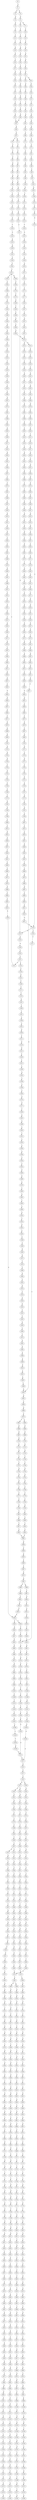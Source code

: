 strict digraph  {
	S0 -> S1 [ label = C ];
	S1 -> S2 [ label = C ];
	S1 -> S3 [ label = T ];
	S2 -> S4 [ label = G ];
	S3 -> S5 [ label = G ];
	S4 -> S6 [ label = G ];
	S5 -> S7 [ label = G ];
	S5 -> S8 [ label = C ];
	S6 -> S9 [ label = C ];
	S7 -> S10 [ label = C ];
	S8 -> S11 [ label = C ];
	S9 -> S12 [ label = C ];
	S10 -> S13 [ label = C ];
	S11 -> S14 [ label = C ];
	S12 -> S15 [ label = C ];
	S13 -> S16 [ label = C ];
	S14 -> S17 [ label = T ];
	S15 -> S18 [ label = A ];
	S16 -> S19 [ label = A ];
	S17 -> S20 [ label = A ];
	S18 -> S21 [ label = G ];
	S19 -> S22 [ label = G ];
	S20 -> S23 [ label = G ];
	S21 -> S24 [ label = T ];
	S22 -> S25 [ label = G ];
	S23 -> S26 [ label = G ];
	S24 -> S27 [ label = T ];
	S25 -> S28 [ label = T ];
	S26 -> S29 [ label = T ];
	S27 -> S30 [ label = G ];
	S28 -> S31 [ label = G ];
	S29 -> S32 [ label = G ];
	S30 -> S33 [ label = T ];
	S31 -> S34 [ label = C ];
	S31 -> S35 [ label = G ];
	S32 -> S36 [ label = T ];
	S33 -> S37 [ label = G ];
	S34 -> S38 [ label = G ];
	S35 -> S39 [ label = G ];
	S36 -> S40 [ label = G ];
	S37 -> S41 [ label = C ];
	S38 -> S42 [ label = C ];
	S39 -> S43 [ label = C ];
	S40 -> S44 [ label = C ];
	S41 -> S45 [ label = G ];
	S42 -> S46 [ label = G ];
	S43 -> S47 [ label = T ];
	S44 -> S48 [ label = G ];
	S45 -> S49 [ label = T ];
	S46 -> S50 [ label = T ];
	S47 -> S51 [ label = T ];
	S48 -> S52 [ label = T ];
	S49 -> S53 [ label = C ];
	S50 -> S54 [ label = C ];
	S51 -> S55 [ label = C ];
	S52 -> S56 [ label = C ];
	S53 -> S57 [ label = G ];
	S54 -> S58 [ label = G ];
	S55 -> S59 [ label = G ];
	S56 -> S60 [ label = G ];
	S57 -> S61 [ label = A ];
	S58 -> S62 [ label = T ];
	S59 -> S63 [ label = A ];
	S60 -> S61 [ label = A ];
	S61 -> S64 [ label = A ];
	S62 -> S65 [ label = G ];
	S63 -> S66 [ label = A ];
	S64 -> S67 [ label = C ];
	S65 -> S68 [ label = C ];
	S66 -> S69 [ label = C ];
	S67 -> S70 [ label = C ];
	S67 -> S71 [ label = A ];
	S68 -> S72 [ label = A ];
	S69 -> S73 [ label = A ];
	S70 -> S74 [ label = T ];
	S71 -> S75 [ label = C ];
	S72 -> S76 [ label = T ];
	S73 -> S77 [ label = C ];
	S74 -> S78 [ label = T ];
	S75 -> S79 [ label = C ];
	S76 -> S80 [ label = C ];
	S77 -> S81 [ label = G ];
	S78 -> S82 [ label = C ];
	S79 -> S83 [ label = C ];
	S80 -> S84 [ label = C ];
	S81 -> S85 [ label = C ];
	S82 -> S86 [ label = G ];
	S83 -> S87 [ label = G ];
	S84 -> S88 [ label = G ];
	S85 -> S89 [ label = G ];
	S86 -> S90 [ label = T ];
	S87 -> S91 [ label = T ];
	S88 -> S92 [ label = C ];
	S89 -> S93 [ label = C ];
	S90 -> S94 [ label = A ];
	S91 -> S95 [ label = A ];
	S92 -> S96 [ label = A ];
	S93 -> S97 [ label = A ];
	S94 -> S98 [ label = C ];
	S95 -> S99 [ label = C ];
	S96 -> S100 [ label = C ];
	S97 -> S101 [ label = C ];
	S98 -> S102 [ label = T ];
	S99 -> S103 [ label = G ];
	S100 -> S104 [ label = G ];
	S101 -> S105 [ label = G ];
	S102 -> S106 [ label = T ];
	S103 -> S107 [ label = T ];
	S104 -> S108 [ label = T ];
	S105 -> S109 [ label = T ];
	S106 -> S110 [ label = C ];
	S107 -> S111 [ label = C ];
	S108 -> S112 [ label = C ];
	S109 -> S113 [ label = C ];
	S110 -> S114 [ label = A ];
	S111 -> S115 [ label = C ];
	S112 -> S116 [ label = G ];
	S113 -> S117 [ label = C ];
	S114 -> S118 [ label = A ];
	S115 -> S119 [ label = A ];
	S116 -> S120 [ label = A ];
	S117 -> S121 [ label = A ];
	S118 -> S122 [ label = G ];
	S119 -> S123 [ label = G ];
	S120 -> S124 [ label = G ];
	S121 -> S125 [ label = G ];
	S122 -> S126 [ label = C ];
	S123 -> S127 [ label = C ];
	S124 -> S128 [ label = C ];
	S125 -> S129 [ label = C ];
	S126 -> S130 [ label = G ];
	S127 -> S131 [ label = G ];
	S128 -> S132 [ label = G ];
	S129 -> S133 [ label = T ];
	S129 -> S131 [ label = G ];
	S130 -> S134 [ label = A ];
	S131 -> S135 [ label = A ];
	S132 -> S136 [ label = A ];
	S133 -> S137 [ label = T ];
	S134 -> S138 [ label = G ];
	S135 -> S139 [ label = G ];
	S136 -> S140 [ label = G ];
	S137 -> S141 [ label = C ];
	S138 -> S142 [ label = T ];
	S139 -> S143 [ label = T ];
	S140 -> S144 [ label = T ];
	S141 -> S145 [ label = A ];
	S142 -> S146 [ label = C ];
	S143 -> S147 [ label = C ];
	S144 -> S148 [ label = C ];
	S145 -> S149 [ label = C ];
	S146 -> S150 [ label = C ];
	S147 -> S151 [ label = C ];
	S147 -> S152 [ label = T ];
	S148 -> S153 [ label = G ];
	S149 -> S154 [ label = G ];
	S150 -> S155 [ label = C ];
	S151 -> S155 [ label = C ];
	S152 -> S156 [ label = C ];
	S153 -> S157 [ label = A ];
	S154 -> S158 [ label = C ];
	S155 -> S159 [ label = T ];
	S155 -> S160 [ label = G ];
	S156 -> S161 [ label = G ];
	S157 -> S162 [ label = A ];
	S158 -> S163 [ label = C ];
	S159 -> S164 [ label = C ];
	S160 -> S165 [ label = C ];
	S161 -> S166 [ label = T ];
	S162 -> S167 [ label = C ];
	S163 -> S168 [ label = C ];
	S164 -> S169 [ label = C ];
	S165 -> S170 [ label = C ];
	S166 -> S171 [ label = C ];
	S167 -> S172 [ label = C ];
	S168 -> S173 [ label = T ];
	S169 -> S174 [ label = G ];
	S170 -> S175 [ label = T ];
	S171 -> S176 [ label = T ];
	S172 -> S177 [ label = T ];
	S173 -> S178 [ label = T ];
	S174 -> S179 [ label = G ];
	S175 -> S180 [ label = G ];
	S176 -> S181 [ label = G ];
	S177 -> S182 [ label = G ];
	S178 -> S183 [ label = C ];
	S179 -> S184 [ label = T ];
	S180 -> S185 [ label = T ];
	S181 -> S186 [ label = T ];
	S182 -> S187 [ label = T ];
	S183 -> S188 [ label = A ];
	S184 -> S189 [ label = C ];
	S185 -> S190 [ label = C ];
	S186 -> S191 [ label = T ];
	S187 -> S192 [ label = C ];
	S188 -> S193 [ label = T ];
	S189 -> S194 [ label = T ];
	S190 -> S195 [ label = G ];
	S191 -> S196 [ label = C ];
	S192 -> S197 [ label = G ];
	S193 -> S198 [ label = C ];
	S194 -> S199 [ label = G ];
	S195 -> S200 [ label = C ];
	S196 -> S201 [ label = C ];
	S197 -> S202 [ label = C ];
	S198 -> S203 [ label = C ];
	S199 -> S204 [ label = G ];
	S200 -> S205 [ label = G ];
	S201 -> S206 [ label = G ];
	S202 -> S207 [ label = G ];
	S203 -> S208 [ label = A ];
	S204 -> S209 [ label = A ];
	S205 -> S210 [ label = C ];
	S206 -> S211 [ label = T ];
	S207 -> S210 [ label = C ];
	S208 -> S212 [ label = G ];
	S209 -> S213 [ label = G ];
	S210 -> S214 [ label = G ];
	S210 -> S215 [ label = A ];
	S211 -> S216 [ label = G ];
	S212 -> S217 [ label = A ];
	S213 -> S218 [ label = G ];
	S214 -> S219 [ label = A ];
	S215 -> S220 [ label = A ];
	S216 -> S221 [ label = G ];
	S217 -> S222 [ label = A ];
	S218 -> S223 [ label = G ];
	S219 -> S224 [ label = G ];
	S220 -> S225 [ label = C ];
	S221 -> S226 [ label = C ];
	S222 -> S227 [ label = C ];
	S223 -> S228 [ label = T ];
	S224 -> S229 [ label = C ];
	S225 -> S230 [ label = C ];
	S226 -> S231 [ label = C ];
	S227 -> S232 [ label = C ];
	S228 -> S233 [ label = G ];
	S229 -> S234 [ label = A ];
	S230 -> S235 [ label = C ];
	S231 -> S236 [ label = C ];
	S232 -> S237 [ label = A ];
	S232 -> S238 [ label = G ];
	S233 -> S239 [ label = T ];
	S234 -> S240 [ label = G ];
	S235 -> S241 [ label = G ];
	S236 -> S242 [ label = G ];
	S237 -> S243 [ label = G ];
	S237 -> S244 [ label = C ];
	S238 -> S245 [ label = G ];
	S239 -> S246 [ label = T ];
	S240 -> S247 [ label = T ];
	S241 -> S248 [ label = T ];
	S242 -> S249 [ label = T ];
	S243 -> S250 [ label = A ];
	S244 -> S251 [ label = C ];
	S245 -> S252 [ label = A ];
	S246 -> S253 [ label = C ];
	S247 -> S254 [ label = G ];
	S248 -> S255 [ label = A ];
	S249 -> S256 [ label = C ];
	S250 -> S257 [ label = C ];
	S251 -> S258 [ label = A ];
	S252 -> S259 [ label = C ];
	S253 -> S260 [ label = C ];
	S254 -> S261 [ label = C ];
	S255 -> S262 [ label = C ];
	S256 -> S263 [ label = C ];
	S257 -> S264 [ label = T ];
	S258 -> S265 [ label = C ];
	S259 -> S266 [ label = G ];
	S260 -> S267 [ label = A ];
	S261 -> S268 [ label = A ];
	S262 -> S269 [ label = A ];
	S263 -> S270 [ label = A ];
	S264 -> S271 [ label = C ];
	S265 -> S272 [ label = C ];
	S266 -> S273 [ label = C ];
	S267 -> S274 [ label = G ];
	S268 -> S275 [ label = A ];
	S269 -> S276 [ label = G ];
	S270 -> S277 [ label = G ];
	S271 -> S278 [ label = C ];
	S272 -> S279 [ label = C ];
	S273 -> S280 [ label = C ];
	S274 -> S281 [ label = C ];
	S275 -> S282 [ label = C ];
	S276 -> S283 [ label = C ];
	S277 -> S284 [ label = T ];
	S278 -> S285 [ label = C ];
	S279 -> S286 [ label = C ];
	S280 -> S287 [ label = C ];
	S281 -> S288 [ label = A ];
	S282 -> S289 [ label = A ];
	S283 -> S290 [ label = A ];
	S284 -> S291 [ label = A ];
	S285 -> S292 [ label = A ];
	S286 -> S293 [ label = T ];
	S287 -> S294 [ label = A ];
	S288 -> S295 [ label = G ];
	S289 -> S296 [ label = G ];
	S290 -> S297 [ label = G ];
	S291 -> S298 [ label = G ];
	S292 -> S299 [ label = T ];
	S293 -> S300 [ label = T ];
	S294 -> S301 [ label = T ];
	S295 -> S302 [ label = A ];
	S296 -> S303 [ label = C ];
	S297 -> S304 [ label = G ];
	S298 -> S305 [ label = C ];
	S299 -> S306 [ label = C ];
	S300 -> S307 [ label = C ];
	S301 -> S308 [ label = C ];
	S302 -> S309 [ label = T ];
	S303 -> S310 [ label = T ];
	S304 -> S311 [ label = T ];
	S305 -> S312 [ label = T ];
	S306 -> S313 [ label = T ];
	S307 -> S314 [ label = C ];
	S307 -> S315 [ label = G ];
	S308 -> S316 [ label = G ];
	S309 -> S317 [ label = A ];
	S310 -> S318 [ label = A ];
	S311 -> S319 [ label = G ];
	S312 -> S320 [ label = C ];
	S313 -> S321 [ label = G ];
	S314 -> S322 [ label = T ];
	S315 -> S323 [ label = A ];
	S316 -> S324 [ label = T ];
	S317 -> S325 [ label = A ];
	S318 -> S326 [ label = C ];
	S319 -> S327 [ label = C ];
	S320 -> S328 [ label = C ];
	S321 -> S329 [ label = C ];
	S322 -> S330 [ label = G ];
	S323 -> S331 [ label = T ];
	S324 -> S332 [ label = C ];
	S325 -> S333 [ label = A ];
	S326 -> S334 [ label = G ];
	S327 -> S335 [ label = A ];
	S328 -> S336 [ label = A ];
	S329 -> S337 [ label = C ];
	S330 -> S338 [ label = T ];
	S331 -> S339 [ label = C ];
	S332 -> S340 [ label = C ];
	S333 -> S341 [ label = A ];
	S334 -> S342 [ label = A ];
	S335 -> S343 [ label = C ];
	S336 -> S344 [ label = C ];
	S337 -> S345 [ label = A ];
	S338 -> S346 [ label = C ];
	S339 -> S347 [ label = G ];
	S340 -> S348 [ label = T ];
	S341 -> S349 [ label = A ];
	S342 -> S350 [ label = G ];
	S343 -> S351 [ label = G ];
	S344 -> S352 [ label = C ];
	S345 -> S353 [ label = G ];
	S346 -> S354 [ label = C ];
	S347 -> S355 [ label = T ];
	S348 -> S356 [ label = C ];
	S349 -> S357 [ label = C ];
	S350 -> S358 [ label = A ];
	S351 -> S359 [ label = C ];
	S352 -> S360 [ label = G ];
	S353 -> S361 [ label = T ];
	S354 -> S362 [ label = T ];
	S355 -> S363 [ label = T ];
	S356 -> S364 [ label = T ];
	S357 -> S365 [ label = T ];
	S358 -> S366 [ label = A ];
	S359 -> S367 [ label = G ];
	S360 -> S368 [ label = G ];
	S361 -> S369 [ label = C ];
	S362 -> S370 [ label = T ];
	S363 -> S371 [ label = T ];
	S364 -> S372 [ label = T ];
	S365 -> S373 [ label = T ];
	S366 -> S374 [ label = C ];
	S367 -> S375 [ label = G ];
	S368 -> S376 [ label = A ];
	S369 -> S377 [ label = G ];
	S370 -> S378 [ label = G ];
	S371 -> S379 [ label = G ];
	S372 -> S380 [ label = C ];
	S373 -> S381 [ label = T ];
	S374 -> S382 [ label = T ];
	S375 -> S383 [ label = T ];
	S376 -> S384 [ label = C ];
	S377 -> S385 [ label = T ];
	S378 -> S386 [ label = T ];
	S379 -> S387 [ label = T ];
	S380 -> S388 [ label = T ];
	S381 -> S389 [ label = G ];
	S382 -> S390 [ label = G ];
	S383 -> S391 [ label = G ];
	S384 -> S392 [ label = G ];
	S385 -> S393 [ label = A ];
	S386 -> S394 [ label = A ];
	S387 -> S395 [ label = A ];
	S388 -> S396 [ label = C ];
	S389 -> S397 [ label = C ];
	S390 -> S398 [ label = G ];
	S391 -> S399 [ label = C ];
	S392 -> S400 [ label = T ];
	S393 -> S401 [ label = A ];
	S394 -> S402 [ label = G ];
	S395 -> S403 [ label = G ];
	S396 -> S404 [ label = G ];
	S397 -> S405 [ label = C ];
	S398 -> S406 [ label = C ];
	S399 -> S407 [ label = C ];
	S400 -> S408 [ label = C ];
	S401 -> S409 [ label = G ];
	S402 -> S410 [ label = G ];
	S403 -> S411 [ label = G ];
	S404 -> S412 [ label = G ];
	S405 -> S413 [ label = G ];
	S406 -> S414 [ label = G ];
	S407 -> S415 [ label = G ];
	S408 -> S416 [ label = G ];
	S409 -> S417 [ label = A ];
	S410 -> S418 [ label = A ];
	S411 -> S419 [ label = A ];
	S412 -> S420 [ label = A ];
	S413 -> S421 [ label = T ];
	S414 -> S422 [ label = C ];
	S415 -> S423 [ label = C ];
	S416 -> S424 [ label = T ];
	S417 -> S425 [ label = C ];
	S418 -> S426 [ label = G ];
	S419 -> S427 [ label = A ];
	S420 -> S428 [ label = G ];
	S421 -> S429 [ label = A ];
	S422 -> S430 [ label = A ];
	S423 -> S431 [ label = A ];
	S424 -> S432 [ label = G ];
	S425 -> S433 [ label = G ];
	S426 -> S434 [ label = A ];
	S427 -> S435 [ label = A ];
	S428 -> S436 [ label = A ];
	S429 -> S437 [ label = G ];
	S430 -> S438 [ label = G ];
	S431 -> S439 [ label = A ];
	S432 -> S440 [ label = A ];
	S433 -> S441 [ label = G ];
	S434 -> S442 [ label = G ];
	S435 -> S443 [ label = G ];
	S436 -> S444 [ label = G ];
	S437 -> S445 [ label = C ];
	S438 -> S446 [ label = C ];
	S439 -> S447 [ label = C ];
	S440 -> S448 [ label = C ];
	S441 -> S449 [ label = C ];
	S442 -> S450 [ label = G ];
	S443 -> S451 [ label = G ];
	S444 -> S452 [ label = G ];
	S445 -> S453 [ label = C ];
	S446 -> S454 [ label = G ];
	S447 -> S455 [ label = C ];
	S448 -> S456 [ label = C ];
	S449 -> S457 [ label = T ];
	S450 -> S458 [ label = T ];
	S451 -> S459 [ label = T ];
	S452 -> S460 [ label = T ];
	S453 -> S461 [ label = G ];
	S454 -> S462 [ label = G ];
	S455 -> S463 [ label = A ];
	S456 -> S464 [ label = G ];
	S457 -> S465 [ label = C ];
	S458 -> S466 [ label = C ];
	S459 -> S467 [ label = C ];
	S460 -> S468 [ label = C ];
	S461 -> S469 [ label = G ];
	S462 -> S470 [ label = G ];
	S463 -> S471 [ label = G ];
	S464 -> S472 [ label = G ];
	S465 -> S473 [ label = T ];
	S466 -> S474 [ label = C ];
	S467 -> S475 [ label = C ];
	S468 -> S474 [ label = C ];
	S469 -> S476 [ label = T ];
	S470 -> S477 [ label = T ];
	S471 -> S478 [ label = T ];
	S472 -> S479 [ label = T ];
	S473 -> S480 [ label = C ];
	S474 -> S481 [ label = C ];
	S475 -> S482 [ label = C ];
	S476 -> S483 [ label = G ];
	S477 -> S484 [ label = G ];
	S478 -> S485 [ label = C ];
	S479 -> S486 [ label = C ];
	S480 -> S487 [ label = G ];
	S481 -> S488 [ label = A ];
	S481 -> S489 [ label = G ];
	S482 -> S490 [ label = G ];
	S483 -> S491 [ label = A ];
	S484 -> S492 [ label = C ];
	S485 -> S493 [ label = G ];
	S486 -> S494 [ label = G ];
	S487 -> S495 [ label = A ];
	S488 -> S496 [ label = G ];
	S489 -> S497 [ label = G ];
	S490 -> S498 [ label = A ];
	S491 -> S499 [ label = C ];
	S492 -> S500 [ label = C ];
	S493 -> S501 [ label = C ];
	S494 -> S502 [ label = C ];
	S495 -> S503 [ label = A ];
	S496 -> S504 [ label = A ];
	S497 -> S505 [ label = A ];
	S498 -> S506 [ label = A ];
	S499 -> S507 [ label = G ];
	S500 -> S508 [ label = G ];
	S501 -> S509 [ label = G ];
	S502 -> S510 [ label = G ];
	S503 -> S511 [ label = G ];
	S504 -> S512 [ label = G ];
	S505 -> S513 [ label = G ];
	S506 -> S514 [ label = G ];
	S507 -> S515 [ label = T ];
	S508 -> S516 [ label = C ];
	S509 -> S517 [ label = C ];
	S510 -> S518 [ label = T ];
	S511 -> S519 [ label = T ];
	S512 -> S520 [ label = C ];
	S513 -> S521 [ label = G ];
	S514 -> S522 [ label = T ];
	S515 -> S523 [ label = G ];
	S516 -> S524 [ label = C ];
	S517 -> S525 [ label = A ];
	S518 -> S526 [ label = A ];
	S519 -> S527 [ label = C ];
	S520 -> S528 [ label = C ];
	S521 -> S529 [ label = C ];
	S522 -> S530 [ label = C ];
	S523 -> S531 [ label = G ];
	S524 -> S532 [ label = G ];
	S525 -> S533 [ label = G ];
	S526 -> S534 [ label = G ];
	S527 -> S535 [ label = G ];
	S528 -> S536 [ label = A ];
	S529 -> S537 [ label = G ];
	S530 -> S538 [ label = G ];
	S531 -> S539 [ label = G ];
	S532 -> S540 [ label = G ];
	S533 -> S541 [ label = C ];
	S534 -> S542 [ label = C ];
	S535 -> S543 [ label = C ];
	S536 -> S544 [ label = C ];
	S537 -> S545 [ label = T ];
	S538 -> S546 [ label = A ];
	S539 -> S547 [ label = T ];
	S540 -> S548 [ label = T ];
	S541 -> S549 [ label = C ];
	S542 -> S550 [ label = C ];
	S543 -> S551 [ label = G ];
	S544 -> S552 [ label = G ];
	S545 -> S553 [ label = G ];
	S546 -> S554 [ label = G ];
	S547 -> S555 [ label = A ];
	S548 -> S556 [ label = G ];
	S549 -> S557 [ label = G ];
	S550 -> S558 [ label = G ];
	S551 -> S559 [ label = G ];
	S552 -> S560 [ label = G ];
	S553 -> S561 [ label = G ];
	S554 -> S562 [ label = G ];
	S555 -> S563 [ label = C ];
	S556 -> S564 [ label = G ];
	S557 -> S565 [ label = G ];
	S558 -> S566 [ label = C ];
	S559 -> S567 [ label = C ];
	S560 -> S568 [ label = T ];
	S561 -> S569 [ label = T ];
	S562 -> S570 [ label = T ];
	S563 -> S571 [ label = T ];
	S564 -> S572 [ label = T ];
	S565 -> S573 [ label = T ];
	S566 -> S574 [ label = T ];
	S567 -> S575 [ label = T ];
	S568 -> S576 [ label = T ];
	S569 -> S577 [ label = A ];
	S570 -> S578 [ label = A ];
	S571 -> S579 [ label = A ];
	S572 -> S580 [ label = G ];
	S573 -> S581 [ label = G ];
	S574 -> S582 [ label = G ];
	S575 -> S583 [ label = A ];
	S576 -> S584 [ label = A ];
	S577 -> S585 [ label = T ];
	S578 -> S586 [ label = T ];
	S579 -> S587 [ label = T ];
	S580 -> S588 [ label = G ];
	S581 -> S589 [ label = G ];
	S582 -> S590 [ label = G ];
	S583 -> S591 [ label = T ];
	S584 -> S592 [ label = C ];
	S585 -> S593 [ label = G ];
	S586 -> S594 [ label = A ];
	S587 -> S595 [ label = T ];
	S588 -> S596 [ label = A ];
	S589 -> S597 [ label = A ];
	S590 -> S598 [ label = A ];
	S591 -> S599 [ label = A ];
	S592 -> S600 [ label = T ];
	S593 -> S601 [ label = A ];
	S594 -> S602 [ label = A ];
	S595 -> S603 [ label = G ];
	S596 -> S604 [ label = A ];
	S597 -> S605 [ label = A ];
	S598 -> S606 [ label = A ];
	S599 -> S607 [ label = G ];
	S600 -> S608 [ label = G ];
	S601 -> S609 [ label = G ];
	S602 -> S610 [ label = G ];
	S603 -> S611 [ label = G ];
	S604 -> S612 [ label = C ];
	S605 -> S613 [ label = G ];
	S606 -> S614 [ label = G ];
	S607 -> S615 [ label = T ];
	S608 -> S616 [ label = C ];
	S609 -> S617 [ label = C ];
	S610 -> S618 [ label = T ];
	S611 -> S619 [ label = A ];
	S612 -> S620 [ label = C ];
	S613 -> S621 [ label = A ];
	S614 -> S622 [ label = A ];
	S615 -> S623 [ label = A ];
	S616 -> S624 [ label = A ];
	S617 -> S625 [ label = G ];
	S618 -> S626 [ label = C ];
	S619 -> S627 [ label = A ];
	S620 -> S628 [ label = T ];
	S621 -> S629 [ label = A ];
	S622 -> S630 [ label = A ];
	S623 -> S631 [ label = G ];
	S624 -> S632 [ label = G ];
	S625 -> S633 [ label = G ];
	S626 -> S634 [ label = G ];
	S627 -> S635 [ label = C ];
	S628 -> S636 [ label = C ];
	S629 -> S637 [ label = C ];
	S630 -> S638 [ label = C ];
	S631 -> S639 [ label = C ];
	S632 -> S640 [ label = A ];
	S633 -> S641 [ label = T ];
	S634 -> S642 [ label = T ];
	S635 -> S643 [ label = G ];
	S636 -> S644 [ label = G ];
	S637 -> S645 [ label = G ];
	S638 -> S645 [ label = G ];
	S639 -> S646 [ label = C ];
	S640 -> S647 [ label = C ];
	S641 -> S648 [ label = C ];
	S642 -> S649 [ label = G ];
	S643 -> S650 [ label = G ];
	S644 -> S651 [ label = G ];
	S645 -> S652 [ label = G ];
	S646 -> S653 [ label = G ];
	S647 -> S654 [ label = G ];
	S648 -> S655 [ label = G ];
	S649 -> S656 [ label = G ];
	S650 -> S657 [ label = T ];
	S651 -> S658 [ label = C ];
	S652 -> S659 [ label = C ];
	S653 -> S660 [ label = A ];
	S654 -> S661 [ label = G ];
	S655 -> S662 [ label = C ];
	S656 -> S663 [ label = T ];
	S657 -> S664 [ label = A ];
	S658 -> S665 [ label = A ];
	S659 -> S666 [ label = A ];
	S660 -> S667 [ label = A ];
	S661 -> S668 [ label = A ];
	S662 -> S669 [ label = A ];
	S663 -> S670 [ label = A ];
	S664 -> S671 [ label = C ];
	S665 -> S672 [ label = C ];
	S666 -> S673 [ label = C ];
	S667 -> S674 [ label = A ];
	S668 -> S675 [ label = C ];
	S669 -> S676 [ label = C ];
	S670 -> S677 [ label = C ];
	S671 -> S678 [ label = G ];
	S672 -> S679 [ label = G ];
	S673 -> S680 [ label = C ];
	S673 -> S681 [ label = T ];
	S674 -> S682 [ label = C ];
	S675 -> S683 [ label = A ];
	S676 -> S684 [ label = G ];
	S677 -> S685 [ label = C ];
	S678 -> S686 [ label = A ];
	S679 -> S687 [ label = C ];
	S680 -> S688 [ label = G ];
	S681 -> S689 [ label = G ];
	S682 -> S690 [ label = C ];
	S683 -> S691 [ label = C ];
	S684 -> S692 [ label = C ];
	S685 -> S693 [ label = G ];
	S686 -> S694 [ label = A ];
	S687 -> S695 [ label = G ];
	S688 -> S696 [ label = G ];
	S689 -> S697 [ label = G ];
	S690 -> S698 [ label = C ];
	S691 -> S699 [ label = A ];
	S692 -> S700 [ label = G ];
	S693 -> S701 [ label = G ];
	S694 -> S702 [ label = G ];
	S695 -> S703 [ label = C ];
	S696 -> S704 [ label = G ];
	S697 -> S705 [ label = G ];
	S698 -> S706 [ label = C ];
	S699 -> S707 [ label = C ];
	S700 -> S708 [ label = C ];
	S701 -> S709 [ label = T ];
	S702 -> S710 [ label = A ];
	S703 -> S711 [ label = G ];
	S704 -> S712 [ label = A ];
	S705 -> S713 [ label = A ];
	S706 -> S714 [ label = G ];
	S707 -> S715 [ label = C ];
	S708 -> S716 [ label = G ];
	S709 -> S717 [ label = G ];
	S710 -> S718 [ label = A ];
	S711 -> S719 [ label = C ];
	S712 -> S720 [ label = A ];
	S713 -> S721 [ label = A ];
	S714 -> S722 [ label = A ];
	S715 -> S723 [ label = T ];
	S716 -> S724 [ label = G ];
	S717 -> S725 [ label = G ];
	S718 -> S726 [ label = G ];
	S719 -> S727 [ label = G ];
	S720 -> S728 [ label = T ];
	S721 -> S729 [ label = C ];
	S722 -> S730 [ label = C ];
	S723 -> S731 [ label = C ];
	S724 -> S732 [ label = C ];
	S725 -> S733 [ label = T ];
	S726 -> S734 [ label = T ];
	S727 -> S735 [ label = T ];
	S728 -> S736 [ label = T ];
	S729 -> S737 [ label = T ];
	S730 -> S738 [ label = T ];
	S731 -> S739 [ label = T ];
	S732 -> S740 [ label = T ];
	S733 -> S741 [ label = T ];
	S734 -> S742 [ label = G ];
	S735 -> S743 [ label = C ];
	S736 -> S744 [ label = G ];
	S737 -> S745 [ label = G ];
	S738 -> S746 [ label = A ];
	S739 -> S747 [ label = A ];
	S740 -> S748 [ label = G ];
	S741 -> S749 [ label = A ];
	S742 -> S750 [ label = T ];
	S743 -> S751 [ label = G ];
	S744 -> S752 [ label = A ];
	S745 -> S753 [ label = G ];
	S746 -> S754 [ label = G ];
	S747 -> S755 [ label = G ];
	S748 -> S756 [ label = G ];
	S749 -> S757 [ label = G ];
	S750 -> S758 [ label = C ];
	S751 -> S759 [ label = A ];
	S752 -> S760 [ label = A ];
	S753 -> S761 [ label = A ];
	S754 -> S762 [ label = A ];
	S755 -> S763 [ label = A ];
	S756 -> S764 [ label = A ];
	S757 -> S765 [ label = A ];
	S758 -> S766 [ label = C ];
	S759 -> S767 [ label = C ];
	S760 -> S768 [ label = C ];
	S761 -> S769 [ label = C ];
	S762 -> S770 [ label = A ];
	S763 -> S771 [ label = A ];
	S764 -> S772 [ label = A ];
	S765 -> S773 [ label = A ];
	S766 -> S774 [ label = T ];
	S767 -> S775 [ label = G ];
	S768 -> S776 [ label = C ];
	S769 -> S777 [ label = C ];
	S770 -> S778 [ label = T ];
	S771 -> S779 [ label = C ];
	S772 -> S780 [ label = T ];
	S773 -> S781 [ label = G ];
	S774 -> S782 [ label = G ];
	S775 -> S783 [ label = C ];
	S776 -> S784 [ label = C ];
	S777 -> S785 [ label = C ];
	S778 -> S786 [ label = C ];
	S779 -> S787 [ label = G ];
	S780 -> S788 [ label = G ];
	S781 -> S789 [ label = G ];
	S782 -> S790 [ label = G ];
	S783 -> S791 [ label = G ];
	S784 -> S792 [ label = G ];
	S785 -> S793 [ label = G ];
	S786 -> S794 [ label = G ];
	S787 -> S795 [ label = A ];
	S788 -> S796 [ label = G ];
	S789 -> S797 [ label = G ];
	S790 -> S798 [ label = C ];
	S791 -> S799 [ label = C ];
	S792 -> S800 [ label = T ];
	S793 -> S801 [ label = T ];
	S794 -> S802 [ label = G ];
	S795 -> S803 [ label = G ];
	S796 -> S804 [ label = G ];
	S797 -> S805 [ label = G ];
	S798 -> S806 [ label = C ];
	S799 -> S807 [ label = C ];
	S800 -> S808 [ label = C ];
	S801 -> S809 [ label = C ];
	S802 -> S810 [ label = G ];
	S803 -> S811 [ label = G ];
	S804 -> S812 [ label = G ];
	S805 -> S813 [ label = G ];
	S806 -> S814 [ label = T ];
	S807 -> S815 [ label = T ];
	S808 -> S816 [ label = T ];
	S809 -> S817 [ label = T ];
	S810 -> S818 [ label = T ];
	S811 -> S819 [ label = T ];
	S812 -> S820 [ label = T ];
	S813 -> S821 [ label = T ];
	S814 -> S822 [ label = G ];
	S815 -> S823 [ label = C ];
	S816 -> S824 [ label = C ];
	S817 -> S825 [ label = C ];
	S818 -> S826 [ label = A ];
	S819 -> S827 [ label = G ];
	S820 -> S828 [ label = C ];
	S821 -> S829 [ label = C ];
	S822 -> S830 [ label = G ];
	S823 -> S831 [ label = G ];
	S824 -> S832 [ label = G ];
	S825 -> S832 [ label = G ];
	S826 -> S833 [ label = T ];
	S827 -> S834 [ label = T ];
	S828 -> S835 [ label = C ];
	S829 -> S836 [ label = C ];
	S830 -> S837 [ label = G ];
	S831 -> S838 [ label = G ];
	S832 -> S839 [ label = G ];
	S833 -> S840 [ label = C ];
	S834 -> S841 [ label = C ];
	S835 -> S842 [ label = G ];
	S836 -> S843 [ label = G ];
	S837 -> S844 [ label = T ];
	S838 -> S845 [ label = G ];
	S839 -> S846 [ label = C ];
	S840 -> S847 [ label = C ];
	S841 -> S848 [ label = C ];
	S842 -> S849 [ label = C ];
	S843 -> S850 [ label = T ];
	S844 -> S851 [ label = C ];
	S845 -> S852 [ label = C ];
	S846 -> S853 [ label = A ];
	S847 -> S854 [ label = C ];
	S848 -> S855 [ label = C ];
	S849 -> S856 [ label = C ];
	S850 -> S857 [ label = C ];
	S851 -> S858 [ label = C ];
	S852 -> S859 [ label = T ];
	S853 -> S860 [ label = C ];
	S854 -> S861 [ label = G ];
	S855 -> S862 [ label = T ];
	S856 -> S863 [ label = G ];
	S857 -> S864 [ label = G ];
	S858 -> S865 [ label = C ];
	S859 -> S866 [ label = C ];
	S860 -> S867 [ label = C ];
	S861 -> S868 [ label = A ];
	S862 -> S869 [ label = G ];
	S863 -> S870 [ label = G ];
	S864 -> S871 [ label = G ];
	S865 -> S872 [ label = G ];
	S866 -> S873 [ label = A ];
	S867 -> S874 [ label = G ];
	S868 -> S875 [ label = A ];
	S869 -> S876 [ label = T ];
	S870 -> S877 [ label = A ];
	S871 -> S878 [ label = A ];
	S872 -> S879 [ label = A ];
	S873 -> S880 [ label = C ];
	S874 -> S881 [ label = A ];
	S875 -> S882 [ label = A ];
	S876 -> S883 [ label = C ];
	S877 -> S884 [ label = A ];
	S878 -> S885 [ label = A ];
	S879 -> S886 [ label = G ];
	S880 -> S887 [ label = G ];
	S881 -> S888 [ label = G ];
	S881 -> S889 [ label = A ];
	S882 -> S890 [ label = G ];
	S883 -> S891 [ label = C ];
	S884 -> S892 [ label = C ];
	S885 -> S893 [ label = C ];
	S886 -> S894 [ label = T ];
	S887 -> S895 [ label = T ];
	S888 -> S896 [ label = T ];
	S889 -> S897 [ label = T ];
	S890 -> S898 [ label = T ];
	S891 -> S899 [ label = T ];
	S892 -> S900 [ label = T ];
	S893 -> S901 [ label = T ];
	S894 -> S902 [ label = C ];
	S895 -> S903 [ label = C ];
	S896 -> S904 [ label = C ];
	S897 -> S905 [ label = G ];
	S898 -> S906 [ label = G ];
	S899 -> S907 [ label = A ];
	S900 -> S908 [ label = G ];
	S901 -> S909 [ label = A ];
	S902 -> S910 [ label = C ];
	S903 -> S911 [ label = C ];
	S904 -> S912 [ label = C ];
	S905 -> S913 [ label = T ];
	S906 -> S914 [ label = T ];
	S907 -> S915 [ label = C ];
	S908 -> S916 [ label = C ];
	S909 -> S917 [ label = C ];
	S910 -> S918 [ label = A ];
	S911 -> S919 [ label = A ];
	S912 -> S920 [ label = A ];
	S913 -> S921 [ label = A ];
	S914 -> S922 [ label = C ];
	S915 -> S923 [ label = T ];
	S916 -> S924 [ label = A ];
	S917 -> S925 [ label = A ];
	S918 -> S926 [ label = G ];
	S919 -> S927 [ label = G ];
	S920 -> S926 [ label = G ];
	S921 -> S928 [ label = G ];
	S922 -> S929 [ label = G ];
	S923 -> S930 [ label = A ];
	S924 -> S931 [ label = A ];
	S925 -> S932 [ label = A ];
	S926 -> S933 [ label = T ];
	S926 -> S934 [ label = C ];
	S927 -> S129 [ label = C ];
	S928 -> S935 [ label = T ];
	S929 -> S936 [ label = T ];
	S930 -> S937 [ label = C ];
	S931 -> S938 [ label = C ];
	S932 -> S939 [ label = C ];
	S933 -> S940 [ label = A ];
	S934 -> S941 [ label = T ];
	S935 -> S942 [ label = T ];
	S936 -> S943 [ label = C ];
	S937 -> S944 [ label = C ];
	S938 -> S945 [ label = C ];
	S939 -> S946 [ label = G ];
	S940 -> S947 [ label = G ];
	S941 -> S948 [ label = T ];
	S942 -> S949 [ label = T ];
	S943 -> S950 [ label = G ];
	S944 -> S951 [ label = A ];
	S945 -> S952 [ label = A ];
	S946 -> S953 [ label = A ];
	S947 -> S954 [ label = G ];
	S948 -> S141 [ label = C ];
	S949 -> S955 [ label = C ];
	S950 -> S956 [ label = G ];
	S951 -> S957 [ label = G ];
	S952 -> S958 [ label = G ];
	S953 -> S959 [ label = A ];
	S954 -> S960 [ label = G ];
	S955 -> S961 [ label = A ];
	S956 -> S962 [ label = A ];
	S957 -> S963 [ label = G ];
	S958 -> S964 [ label = A ];
	S959 -> S965 [ label = A ];
	S960 -> S966 [ label = T ];
	S961 -> S967 [ label = C ];
	S962 -> S968 [ label = A ];
	S963 -> S969 [ label = A ];
	S964 -> S970 [ label = A ];
	S965 -> S971 [ label = A ];
	S966 -> S972 [ label = C ];
	S967 -> S973 [ label = T ];
	S968 -> S974 [ label = C ];
	S969 -> S975 [ label = G ];
	S970 -> S976 [ label = C ];
	S971 -> S977 [ label = C ];
	S972 -> S978 [ label = A ];
	S973 -> S979 [ label = C ];
	S974 -> S980 [ label = A ];
	S975 -> S981 [ label = A ];
	S976 -> S982 [ label = A ];
	S977 -> S983 [ label = A ];
	S978 -> S984 [ label = C ];
	S979 -> S985 [ label = C ];
	S980 -> S986 [ label = G ];
	S981 -> S987 [ label = G ];
	S982 -> S988 [ label = G ];
	S983 -> S989 [ label = G ];
	S984 -> S990 [ label = T ];
	S985 -> S991 [ label = T ];
	S986 -> S992 [ label = G ];
	S987 -> S993 [ label = T ];
	S988 -> S994 [ label = C ];
	S989 -> S995 [ label = A ];
	S990 -> S996 [ label = C ];
	S991 -> S997 [ label = T ];
	S992 -> S998 [ label = A ];
	S993 -> S999 [ label = C ];
	S994 -> S1000 [ label = C ];
	S995 -> S1001 [ label = A ];
	S996 -> S1002 [ label = G ];
	S997 -> S1003 [ label = T ];
	S998 -> S1004 [ label = A ];
	S999 -> S1005 [ label = A ];
	S1000 -> S1006 [ label = G ];
	S1001 -> S1007 [ label = G ];
	S1002 -> S1008 [ label = C ];
	S1003 -> S1009 [ label = C ];
	S1004 -> S1010 [ label = T ];
	S1005 -> S1011 [ label = G ];
	S1006 -> S1012 [ label = T ];
	S1007 -> S1013 [ label = G ];
	S1008 -> S1014 [ label = T ];
	S1009 -> S1015 [ label = A ];
	S1010 -> S1016 [ label = A ];
	S1011 -> S1017 [ label = G ];
	S1012 -> S1018 [ label = C ];
	S1013 -> S1019 [ label = G ];
	S1014 -> S1020 [ label = T ];
	S1015 -> S1021 [ label = T ];
	S1016 -> S1022 [ label = G ];
	S1017 -> S1023 [ label = A ];
	S1018 -> S1024 [ label = C ];
	S1019 -> S1025 [ label = G ];
	S1020 -> S1026 [ label = C ];
	S1021 -> S1027 [ label = C ];
	S1022 -> S1028 [ label = T ];
	S1023 -> S1029 [ label = C ];
	S1024 -> S1030 [ label = T ];
	S1025 -> S1031 [ label = T ];
	S1026 -> S1032 [ label = A ];
	S1027 -> S1033 [ label = C ];
	S1028 -> S1034 [ label = C ];
	S1029 -> S1035 [ label = C ];
	S1030 -> S1036 [ label = C ];
	S1031 -> S1037 [ label = C ];
	S1032 -> S1038 [ label = T ];
	S1033 -> S1039 [ label = A ];
	S1034 -> S1040 [ label = T ];
	S1035 -> S1041 [ label = A ];
	S1036 -> S1042 [ label = T ];
	S1037 -> S1043 [ label = T ];
	S1038 -> S1044 [ label = C ];
	S1039 -> S1045 [ label = G ];
	S1040 -> S1046 [ label = C ];
	S1041 -> S1047 [ label = G ];
	S1042 -> S1048 [ label = G ];
	S1043 -> S1049 [ label = C ];
	S1044 -> S1050 [ label = C ];
	S1045 -> S217 [ label = A ];
	S1046 -> S1051 [ label = T ];
	S1047 -> S1052 [ label = T ];
	S1048 -> S1053 [ label = T ];
	S1049 -> S1054 [ label = T ];
	S1050 -> S1055 [ label = A ];
	S1051 -> S1056 [ label = C ];
	S1052 -> S1057 [ label = C ];
	S1053 -> S1058 [ label = C ];
	S1054 -> S1059 [ label = C ];
	S1055 -> S212 [ label = G ];
	S1056 -> S1060 [ label = T ];
	S1057 -> S1061 [ label = T ];
	S1058 -> S1062 [ label = G ];
	S1059 -> S1063 [ label = G ];
	S1060 -> S1064 [ label = G ];
	S1061 -> S1065 [ label = C ];
	S1062 -> S1066 [ label = T ];
	S1063 -> S1067 [ label = T ];
	S1064 -> S1068 [ label = A ];
	S1065 -> S1069 [ label = T ];
	S1066 -> S1070 [ label = G ];
	S1067 -> S1071 [ label = G ];
	S1068 -> S1072 [ label = G ];
	S1069 -> S1073 [ label = G ];
	S1070 -> S1074 [ label = G ];
	S1071 -> S1075 [ label = G ];
	S1072 -> S1076 [ label = T ];
	S1073 -> S1077 [ label = T ];
	S1074 -> S1078 [ label = T ];
	S1075 -> S1079 [ label = T ];
	S1076 -> S1080 [ label = A ];
	S1077 -> S1081 [ label = A ];
	S1078 -> S1082 [ label = A ];
	S1079 -> S1083 [ label = A ];
}
